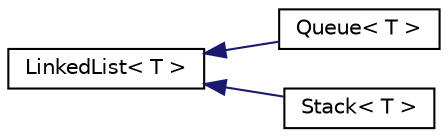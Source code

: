 digraph "Graphical Class Hierarchy"
{
  edge [fontname="Helvetica",fontsize="10",labelfontname="Helvetica",labelfontsize="10"];
  node [fontname="Helvetica",fontsize="10",shape=record];
  rankdir="LR";
  Node1 [label="LinkedList\< T \>",height=0.2,width=0.4,color="black", fillcolor="white", style="filled",URL="$classLinkedList.html",tooltip="A LinkedList template data structure. "];
  Node1 -> Node2 [dir="back",color="midnightblue",fontsize="10",style="solid",fontname="Helvetica"];
  Node2 [label="Queue\< T \>",height=0.2,width=0.4,color="black", fillcolor="white", style="filled",URL="$classQueue.html",tooltip="A FIFO template data structure; inherits from LinkedList. "];
  Node1 -> Node3 [dir="back",color="midnightblue",fontsize="10",style="solid",fontname="Helvetica"];
  Node3 [label="Stack\< T \>",height=0.2,width=0.4,color="black", fillcolor="white", style="filled",URL="$classStack.html",tooltip="A LIFO template data structure; inherits from LinkedList. "];
}
